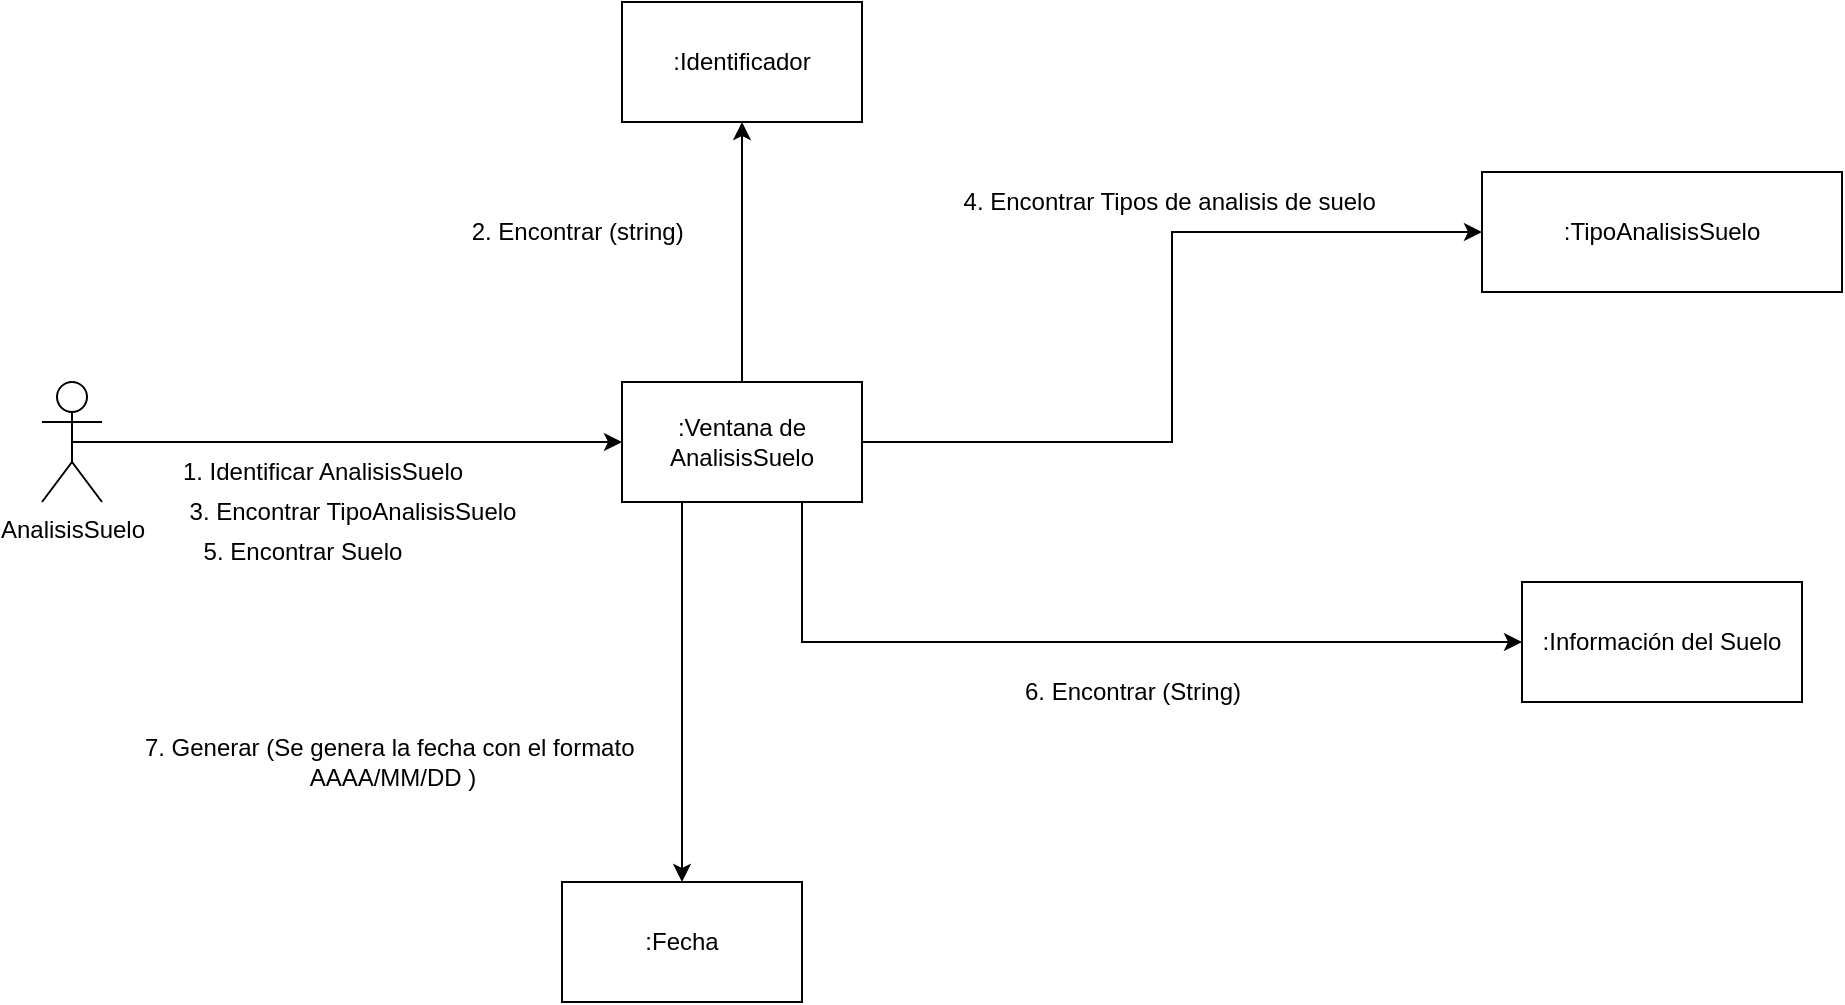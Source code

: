 <mxfile version="21.3.5" type="github">
  <diagram name="Página-1" id="r3iIaQqdQAIL8hYeSFrK">
    <mxGraphModel dx="1050" dy="623" grid="1" gridSize="10" guides="1" tooltips="1" connect="1" arrows="1" fold="1" page="1" pageScale="1" pageWidth="827" pageHeight="1169" math="0" shadow="0">
      <root>
        <mxCell id="0" />
        <mxCell id="1" parent="0" />
        <mxCell id="_WlvNIgQAxMGvLq_8ova-14" style="edgeStyle=orthogonalEdgeStyle;rounded=0;orthogonalLoop=1;jettySize=auto;html=1;exitX=0.5;exitY=0.5;exitDx=0;exitDy=0;exitPerimeter=0;entryX=0;entryY=0.5;entryDx=0;entryDy=0;" edge="1" parent="1" source="_WlvNIgQAxMGvLq_8ova-1" target="_WlvNIgQAxMGvLq_8ova-8">
          <mxGeometry relative="1" as="geometry" />
        </mxCell>
        <mxCell id="_WlvNIgQAxMGvLq_8ova-1" value="AnalisisSuelo" style="shape=umlActor;verticalLabelPosition=bottom;verticalAlign=top;html=1;outlineConnect=0;" vertex="1" parent="1">
          <mxGeometry x="80" y="250" width="30" height="60" as="geometry" />
        </mxCell>
        <mxCell id="_WlvNIgQAxMGvLq_8ova-11" style="edgeStyle=orthogonalEdgeStyle;rounded=0;orthogonalLoop=1;jettySize=auto;html=1;entryX=0.5;entryY=1;entryDx=0;entryDy=0;" edge="1" parent="1" source="_WlvNIgQAxMGvLq_8ova-8" target="_WlvNIgQAxMGvLq_8ova-10">
          <mxGeometry relative="1" as="geometry" />
        </mxCell>
        <mxCell id="_WlvNIgQAxMGvLq_8ova-16" style="edgeStyle=orthogonalEdgeStyle;rounded=0;orthogonalLoop=1;jettySize=auto;html=1;exitX=1;exitY=0.5;exitDx=0;exitDy=0;entryX=0;entryY=0.5;entryDx=0;entryDy=0;" edge="1" parent="1" source="_WlvNIgQAxMGvLq_8ova-8" target="_WlvNIgQAxMGvLq_8ova-15">
          <mxGeometry relative="1" as="geometry" />
        </mxCell>
        <mxCell id="_WlvNIgQAxMGvLq_8ova-20" style="edgeStyle=orthogonalEdgeStyle;rounded=0;orthogonalLoop=1;jettySize=auto;html=1;exitX=0.75;exitY=1;exitDx=0;exitDy=0;entryX=0;entryY=0.5;entryDx=0;entryDy=0;" edge="1" parent="1" source="_WlvNIgQAxMGvLq_8ova-8" target="_WlvNIgQAxMGvLq_8ova-19">
          <mxGeometry relative="1" as="geometry" />
        </mxCell>
        <mxCell id="_WlvNIgQAxMGvLq_8ova-25" style="edgeStyle=orthogonalEdgeStyle;rounded=0;orthogonalLoop=1;jettySize=auto;html=1;exitX=0.25;exitY=1;exitDx=0;exitDy=0;entryX=0.5;entryY=0;entryDx=0;entryDy=0;" edge="1" parent="1" source="_WlvNIgQAxMGvLq_8ova-8" target="_WlvNIgQAxMGvLq_8ova-24">
          <mxGeometry relative="1" as="geometry" />
        </mxCell>
        <mxCell id="_WlvNIgQAxMGvLq_8ova-8" value=":Ventana de AnalisisSuelo" style="whiteSpace=wrap;html=1;" vertex="1" parent="1">
          <mxGeometry x="370" y="250" width="120" height="60" as="geometry" />
        </mxCell>
        <mxCell id="_WlvNIgQAxMGvLq_8ova-9" value="1. Identificar AnalisisSuelo" style="text;html=1;align=center;verticalAlign=middle;resizable=0;points=[];autosize=1;strokeColor=none;fillColor=none;" vertex="1" parent="1">
          <mxGeometry x="140" y="280" width="160" height="30" as="geometry" />
        </mxCell>
        <mxCell id="_WlvNIgQAxMGvLq_8ova-10" value=":Identificador" style="whiteSpace=wrap;html=1;" vertex="1" parent="1">
          <mxGeometry x="370" y="60" width="120" height="60" as="geometry" />
        </mxCell>
        <mxCell id="_WlvNIgQAxMGvLq_8ova-12" value="2. Encontrar (string)&amp;nbsp;" style="text;html=1;align=center;verticalAlign=middle;resizable=0;points=[];autosize=1;strokeColor=none;fillColor=none;" vertex="1" parent="1">
          <mxGeometry x="284" y="160" width="130" height="30" as="geometry" />
        </mxCell>
        <mxCell id="_WlvNIgQAxMGvLq_8ova-13" value="3. Encontrar TipoAnalisisSuelo" style="text;html=1;align=center;verticalAlign=middle;resizable=0;points=[];autosize=1;strokeColor=none;fillColor=none;" vertex="1" parent="1">
          <mxGeometry x="140" y="300" width="190" height="30" as="geometry" />
        </mxCell>
        <mxCell id="_WlvNIgQAxMGvLq_8ova-15" value=":TipoAnalisisSuelo" style="whiteSpace=wrap;html=1;" vertex="1" parent="1">
          <mxGeometry x="800" y="145" width="180" height="60" as="geometry" />
        </mxCell>
        <mxCell id="_WlvNIgQAxMGvLq_8ova-17" value="4. Encontrar Tipos de analisis de suelo&amp;nbsp;" style="text;html=1;align=center;verticalAlign=middle;resizable=0;points=[];autosize=1;strokeColor=none;fillColor=none;" vertex="1" parent="1">
          <mxGeometry x="530" y="145" width="230" height="30" as="geometry" />
        </mxCell>
        <mxCell id="_WlvNIgQAxMGvLq_8ova-18" value="5. Encontrar Suelo" style="text;html=1;align=center;verticalAlign=middle;resizable=0;points=[];autosize=1;strokeColor=none;fillColor=none;" vertex="1" parent="1">
          <mxGeometry x="150" y="320" width="120" height="30" as="geometry" />
        </mxCell>
        <mxCell id="_WlvNIgQAxMGvLq_8ova-19" value=":Información del Suelo" style="whiteSpace=wrap;html=1;" vertex="1" parent="1">
          <mxGeometry x="820" y="350" width="140" height="60" as="geometry" />
        </mxCell>
        <mxCell id="_WlvNIgQAxMGvLq_8ova-22" value="6. Encontrar (String)" style="text;html=1;align=center;verticalAlign=middle;resizable=0;points=[];autosize=1;strokeColor=none;fillColor=none;" vertex="1" parent="1">
          <mxGeometry x="560" y="390" width="130" height="30" as="geometry" />
        </mxCell>
        <mxCell id="_WlvNIgQAxMGvLq_8ova-24" value=":Fecha" style="whiteSpace=wrap;html=1;" vertex="1" parent="1">
          <mxGeometry x="340" y="500" width="120" height="60" as="geometry" />
        </mxCell>
        <mxCell id="_WlvNIgQAxMGvLq_8ova-26" value="7. Generar (Se genera la fecha con el formato&amp;nbsp;&lt;br&gt;AAAA/MM/DD )" style="text;html=1;align=center;verticalAlign=middle;resizable=0;points=[];autosize=1;strokeColor=none;fillColor=none;" vertex="1" parent="1">
          <mxGeometry x="120" y="420" width="270" height="40" as="geometry" />
        </mxCell>
      </root>
    </mxGraphModel>
  </diagram>
</mxfile>
